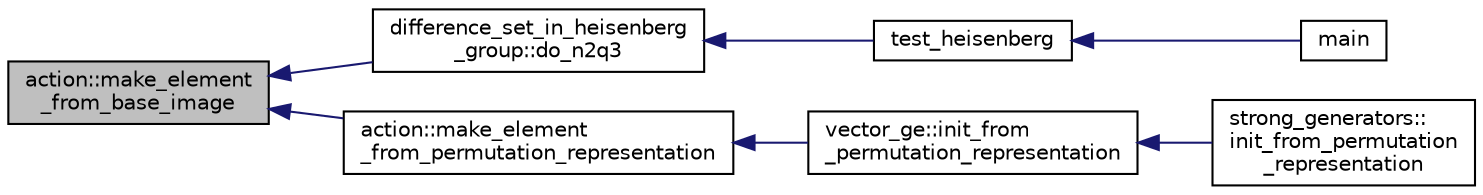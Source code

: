digraph "action::make_element_from_base_image"
{
  edge [fontname="Helvetica",fontsize="10",labelfontname="Helvetica",labelfontsize="10"];
  node [fontname="Helvetica",fontsize="10",shape=record];
  rankdir="LR";
  Node30753 [label="action::make_element\l_from_base_image",height=0.2,width=0.4,color="black", fillcolor="grey75", style="filled", fontcolor="black"];
  Node30753 -> Node30754 [dir="back",color="midnightblue",fontsize="10",style="solid",fontname="Helvetica"];
  Node30754 [label="difference_set_in_heisenberg\l_group::do_n2q3",height=0.2,width=0.4,color="black", fillcolor="white", style="filled",URL="$de/d8a/classdifference__set__in__heisenberg__group.html#aca82ff116dd5d17cfbb311e809b6d023"];
  Node30754 -> Node30755 [dir="back",color="midnightblue",fontsize="10",style="solid",fontname="Helvetica"];
  Node30755 [label="test_heisenberg",height=0.2,width=0.4,color="black", fillcolor="white", style="filled",URL="$d7/db9/tao_8_c.html#a87d0c5c3b1f228ddbc4f326d3b662c24"];
  Node30755 -> Node30756 [dir="back",color="midnightblue",fontsize="10",style="solid",fontname="Helvetica"];
  Node30756 [label="main",height=0.2,width=0.4,color="black", fillcolor="white", style="filled",URL="$d7/db9/tao_8_c.html#a3c04138a5bfe5d72780bb7e82a18e627"];
  Node30753 -> Node30757 [dir="back",color="midnightblue",fontsize="10",style="solid",fontname="Helvetica"];
  Node30757 [label="action::make_element\l_from_permutation_representation",height=0.2,width=0.4,color="black", fillcolor="white", style="filled",URL="$d2/d86/classaction.html#a949f7580f3b1263d7a73fe388c97afd2"];
  Node30757 -> Node30758 [dir="back",color="midnightblue",fontsize="10",style="solid",fontname="Helvetica"];
  Node30758 [label="vector_ge::init_from\l_permutation_representation",height=0.2,width=0.4,color="black", fillcolor="white", style="filled",URL="$d4/d6e/classvector__ge.html#a27fafaa0f2f225fe11281d401b8a8239"];
  Node30758 -> Node30759 [dir="back",color="midnightblue",fontsize="10",style="solid",fontname="Helvetica"];
  Node30759 [label="strong_generators::\linit_from_permutation\l_representation",height=0.2,width=0.4,color="black", fillcolor="white", style="filled",URL="$dc/d09/classstrong__generators.html#a709dd6fd8aed3f80b1f9873753132bc4"];
}
